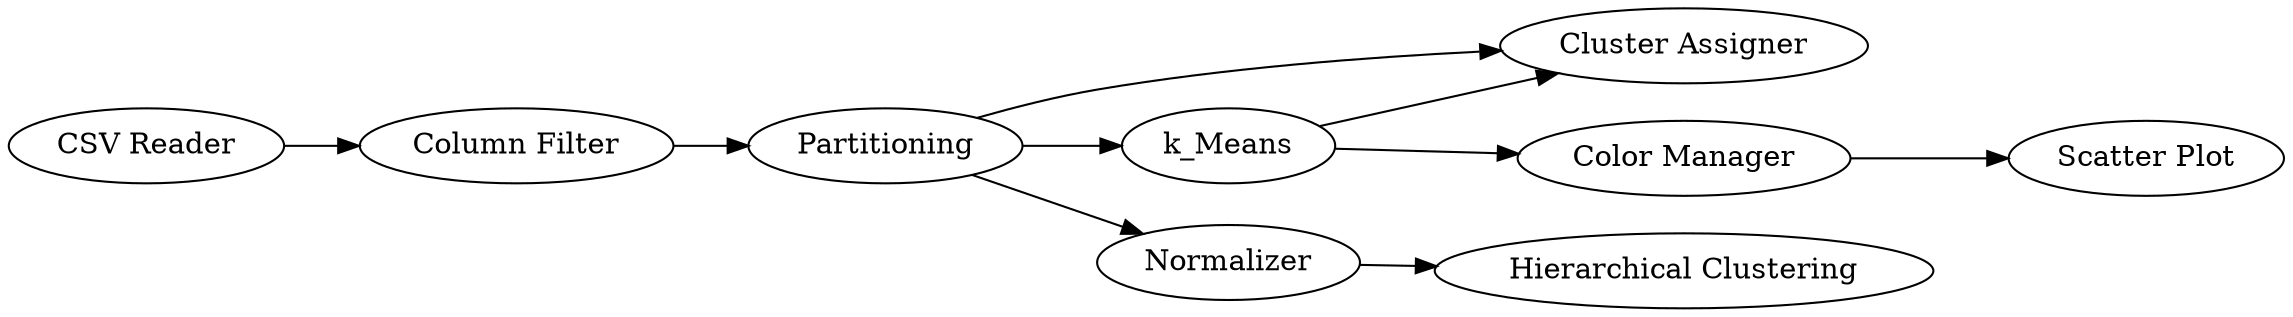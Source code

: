 digraph {
	1 [label="CSV Reader"]
	3 [label=k_Means]
	4 [label=Partitioning]
	5 [label="Cluster Assigner"]
	6 [label="Color Manager"]
	9 [label=Normalizer]
	10 [label="Hierarchical Clustering"]
	15 [label="Column Filter"]
	23 [label="Scatter Plot"]
	1 -> 15
	3 -> 6
	3 -> 5
	4 -> 5
	4 -> 3
	4 -> 9
	6 -> 23
	9 -> 10
	15 -> 4
	rankdir=LR
}
